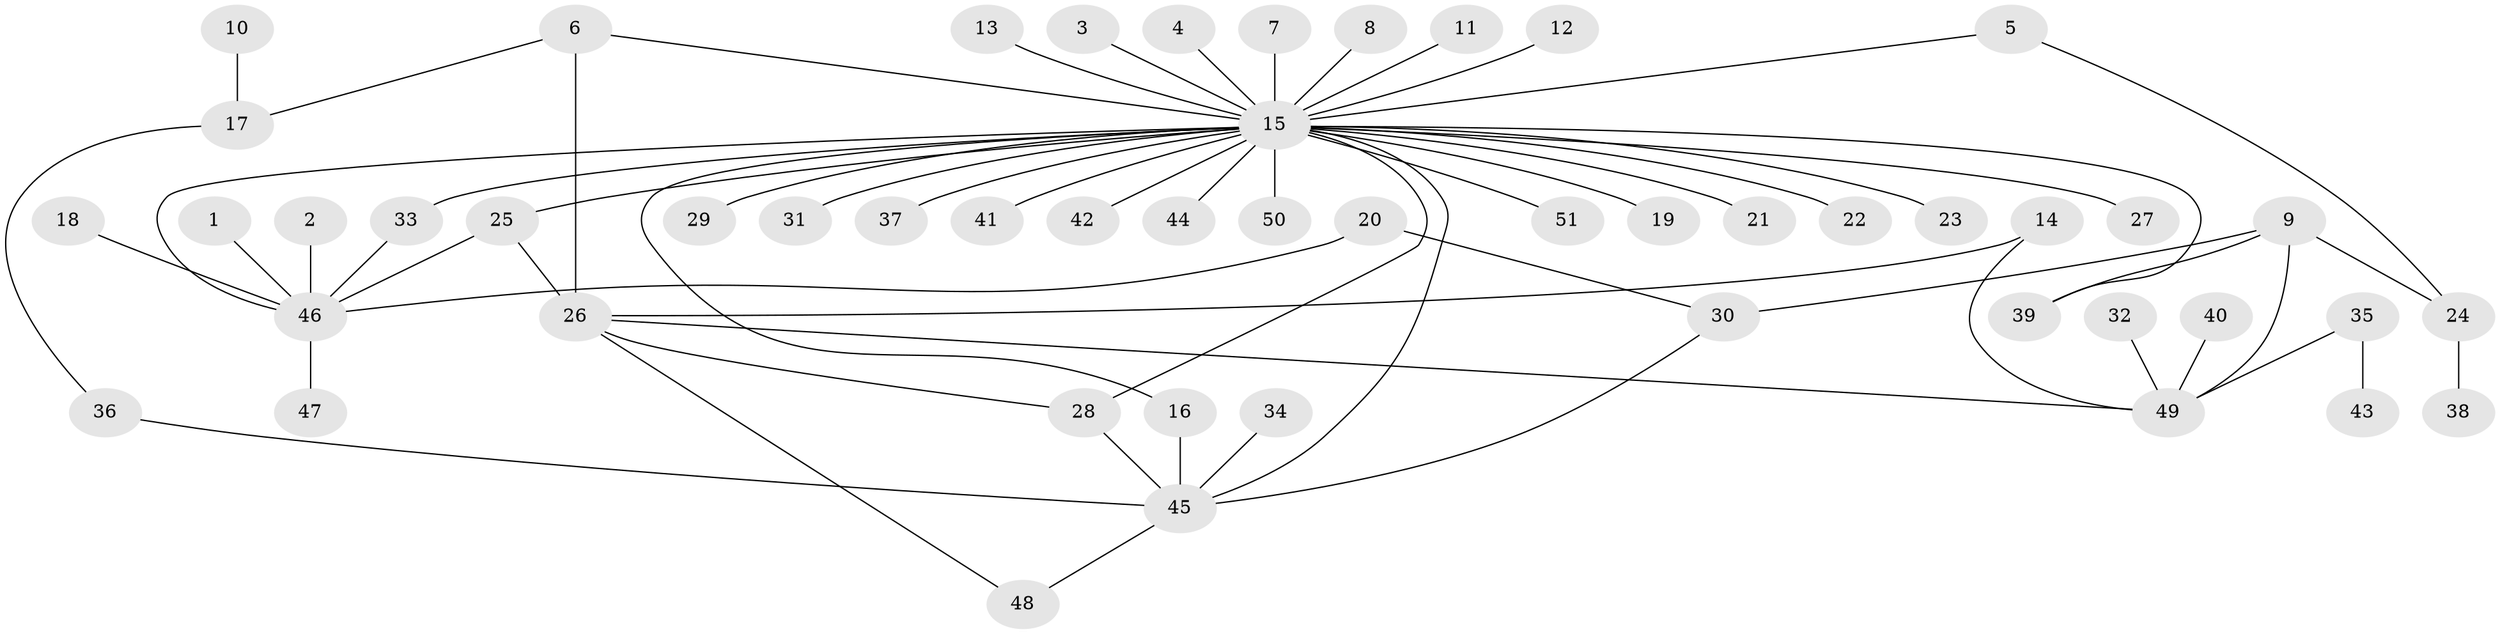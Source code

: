 // original degree distribution, {2: 0.25742574257425743, 33: 0.009900990099009901, 11: 0.009900990099009901, 1: 0.5445544554455446, 3: 0.10891089108910891, 4: 0.009900990099009901, 7: 0.009900990099009901, 6: 0.009900990099009901, 10: 0.019801980198019802, 8: 0.009900990099009901, 5: 0.009900990099009901}
// Generated by graph-tools (version 1.1) at 2025/36/03/04/25 23:36:58]
// undirected, 51 vertices, 63 edges
graph export_dot {
  node [color=gray90,style=filled];
  1;
  2;
  3;
  4;
  5;
  6;
  7;
  8;
  9;
  10;
  11;
  12;
  13;
  14;
  15;
  16;
  17;
  18;
  19;
  20;
  21;
  22;
  23;
  24;
  25;
  26;
  27;
  28;
  29;
  30;
  31;
  32;
  33;
  34;
  35;
  36;
  37;
  38;
  39;
  40;
  41;
  42;
  43;
  44;
  45;
  46;
  47;
  48;
  49;
  50;
  51;
  1 -- 46 [weight=1.0];
  2 -- 46 [weight=1.0];
  3 -- 15 [weight=1.0];
  4 -- 15 [weight=1.0];
  5 -- 15 [weight=1.0];
  5 -- 24 [weight=1.0];
  6 -- 15 [weight=1.0];
  6 -- 17 [weight=1.0];
  6 -- 26 [weight=1.0];
  7 -- 15 [weight=1.0];
  8 -- 15 [weight=1.0];
  9 -- 24 [weight=1.0];
  9 -- 30 [weight=2.0];
  9 -- 39 [weight=1.0];
  9 -- 49 [weight=1.0];
  10 -- 17 [weight=1.0];
  11 -- 15 [weight=1.0];
  12 -- 15 [weight=1.0];
  13 -- 15 [weight=1.0];
  14 -- 26 [weight=1.0];
  14 -- 49 [weight=1.0];
  15 -- 16 [weight=1.0];
  15 -- 19 [weight=1.0];
  15 -- 21 [weight=1.0];
  15 -- 22 [weight=1.0];
  15 -- 23 [weight=1.0];
  15 -- 25 [weight=1.0];
  15 -- 27 [weight=1.0];
  15 -- 28 [weight=2.0];
  15 -- 29 [weight=1.0];
  15 -- 31 [weight=1.0];
  15 -- 33 [weight=1.0];
  15 -- 37 [weight=1.0];
  15 -- 39 [weight=1.0];
  15 -- 41 [weight=1.0];
  15 -- 42 [weight=1.0];
  15 -- 44 [weight=1.0];
  15 -- 45 [weight=1.0];
  15 -- 46 [weight=1.0];
  15 -- 50 [weight=1.0];
  15 -- 51 [weight=1.0];
  16 -- 45 [weight=1.0];
  17 -- 36 [weight=1.0];
  18 -- 46 [weight=1.0];
  20 -- 30 [weight=1.0];
  20 -- 46 [weight=1.0];
  24 -- 38 [weight=1.0];
  25 -- 26 [weight=1.0];
  25 -- 46 [weight=1.0];
  26 -- 28 [weight=1.0];
  26 -- 48 [weight=1.0];
  26 -- 49 [weight=1.0];
  28 -- 45 [weight=1.0];
  30 -- 45 [weight=1.0];
  32 -- 49 [weight=1.0];
  33 -- 46 [weight=1.0];
  34 -- 45 [weight=1.0];
  35 -- 43 [weight=1.0];
  35 -- 49 [weight=1.0];
  36 -- 45 [weight=1.0];
  40 -- 49 [weight=1.0];
  45 -- 48 [weight=1.0];
  46 -- 47 [weight=1.0];
}
